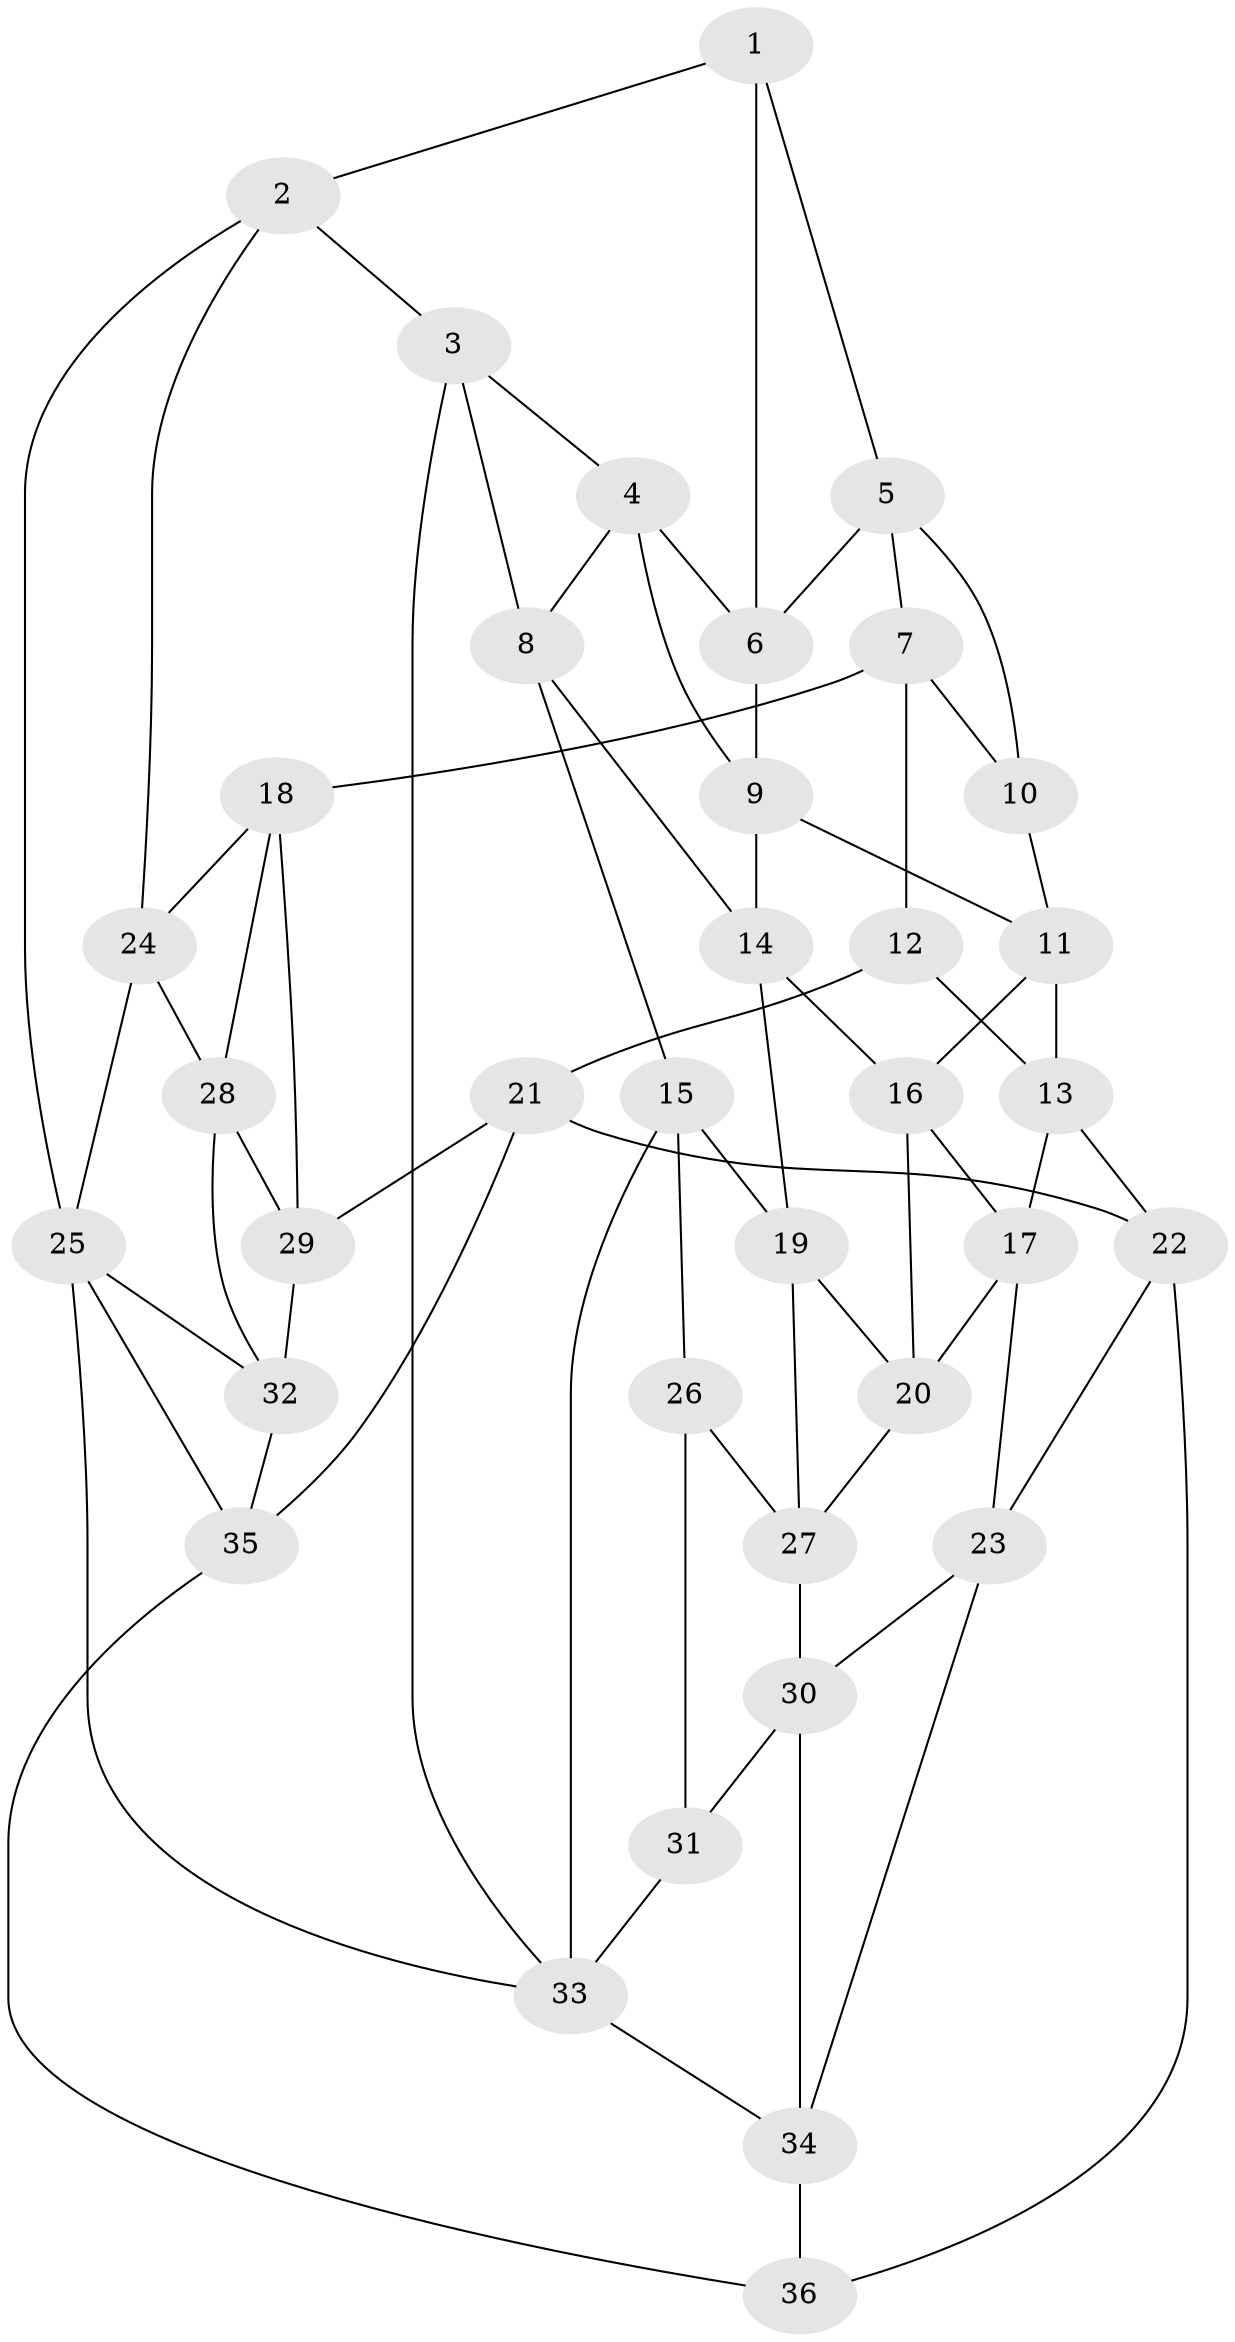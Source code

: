 // original degree distribution, {3: 0.029411764705882353, 4: 0.25, 5: 0.5, 6: 0.22058823529411764}
// Generated by graph-tools (version 1.1) at 2025/27/03/09/25 03:27:14]
// undirected, 36 vertices, 70 edges
graph export_dot {
graph [start="1"]
  node [color=gray90,style=filled];
  1;
  2;
  3;
  4;
  5;
  6;
  7;
  8;
  9;
  10;
  11;
  12;
  13;
  14;
  15;
  16;
  17;
  18;
  19;
  20;
  21;
  22;
  23;
  24;
  25;
  26;
  27;
  28;
  29;
  30;
  31;
  32;
  33;
  34;
  35;
  36;
  1 -- 2 [weight=1.0];
  1 -- 5 [weight=1.0];
  1 -- 6 [weight=1.0];
  2 -- 3 [weight=1.0];
  2 -- 24 [weight=1.0];
  2 -- 25 [weight=1.0];
  3 -- 4 [weight=1.0];
  3 -- 8 [weight=1.0];
  3 -- 33 [weight=1.0];
  4 -- 6 [weight=1.0];
  4 -- 8 [weight=1.0];
  4 -- 9 [weight=1.0];
  5 -- 6 [weight=1.0];
  5 -- 7 [weight=1.0];
  5 -- 10 [weight=1.0];
  6 -- 9 [weight=1.0];
  7 -- 10 [weight=1.0];
  7 -- 12 [weight=1.0];
  7 -- 18 [weight=1.0];
  8 -- 14 [weight=1.0];
  8 -- 15 [weight=1.0];
  9 -- 11 [weight=1.0];
  9 -- 14 [weight=1.0];
  10 -- 11 [weight=1.0];
  11 -- 13 [weight=1.0];
  11 -- 16 [weight=1.0];
  12 -- 13 [weight=1.0];
  12 -- 21 [weight=1.0];
  13 -- 17 [weight=1.0];
  13 -- 22 [weight=1.0];
  14 -- 16 [weight=1.0];
  14 -- 19 [weight=1.0];
  15 -- 19 [weight=1.0];
  15 -- 26 [weight=1.0];
  15 -- 33 [weight=1.0];
  16 -- 17 [weight=1.0];
  16 -- 20 [weight=1.0];
  17 -- 20 [weight=1.0];
  17 -- 23 [weight=1.0];
  18 -- 24 [weight=1.0];
  18 -- 28 [weight=1.0];
  18 -- 29 [weight=1.0];
  19 -- 20 [weight=1.0];
  19 -- 27 [weight=1.0];
  20 -- 27 [weight=1.0];
  21 -- 22 [weight=1.0];
  21 -- 29 [weight=1.0];
  21 -- 35 [weight=1.0];
  22 -- 23 [weight=1.0];
  22 -- 36 [weight=1.0];
  23 -- 30 [weight=1.0];
  23 -- 34 [weight=1.0];
  24 -- 25 [weight=1.0];
  24 -- 28 [weight=1.0];
  25 -- 32 [weight=1.0];
  25 -- 33 [weight=1.0];
  25 -- 35 [weight=1.0];
  26 -- 27 [weight=1.0];
  26 -- 31 [weight=2.0];
  27 -- 30 [weight=1.0];
  28 -- 29 [weight=1.0];
  28 -- 32 [weight=1.0];
  29 -- 32 [weight=1.0];
  30 -- 31 [weight=1.0];
  30 -- 34 [weight=1.0];
  31 -- 33 [weight=1.0];
  32 -- 35 [weight=1.0];
  33 -- 34 [weight=1.0];
  34 -- 36 [weight=1.0];
  35 -- 36 [weight=1.0];
}
